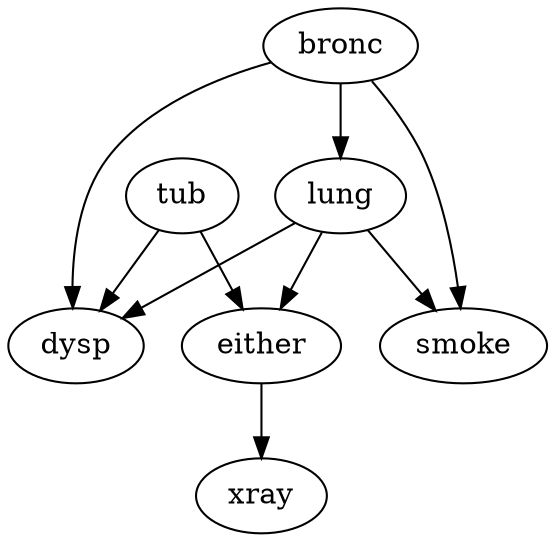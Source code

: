 digraph G {
    "lung" -> "smoke";
    "bronc" -> "smoke";
    "bronc" -> "lung";
    "either" -> "xray";
    "tub" -> "dysp";
    "lung" -> "dysp";
    "bronc" -> "dysp";
    "tub" -> "either";
    "lung" -> "either";
}
